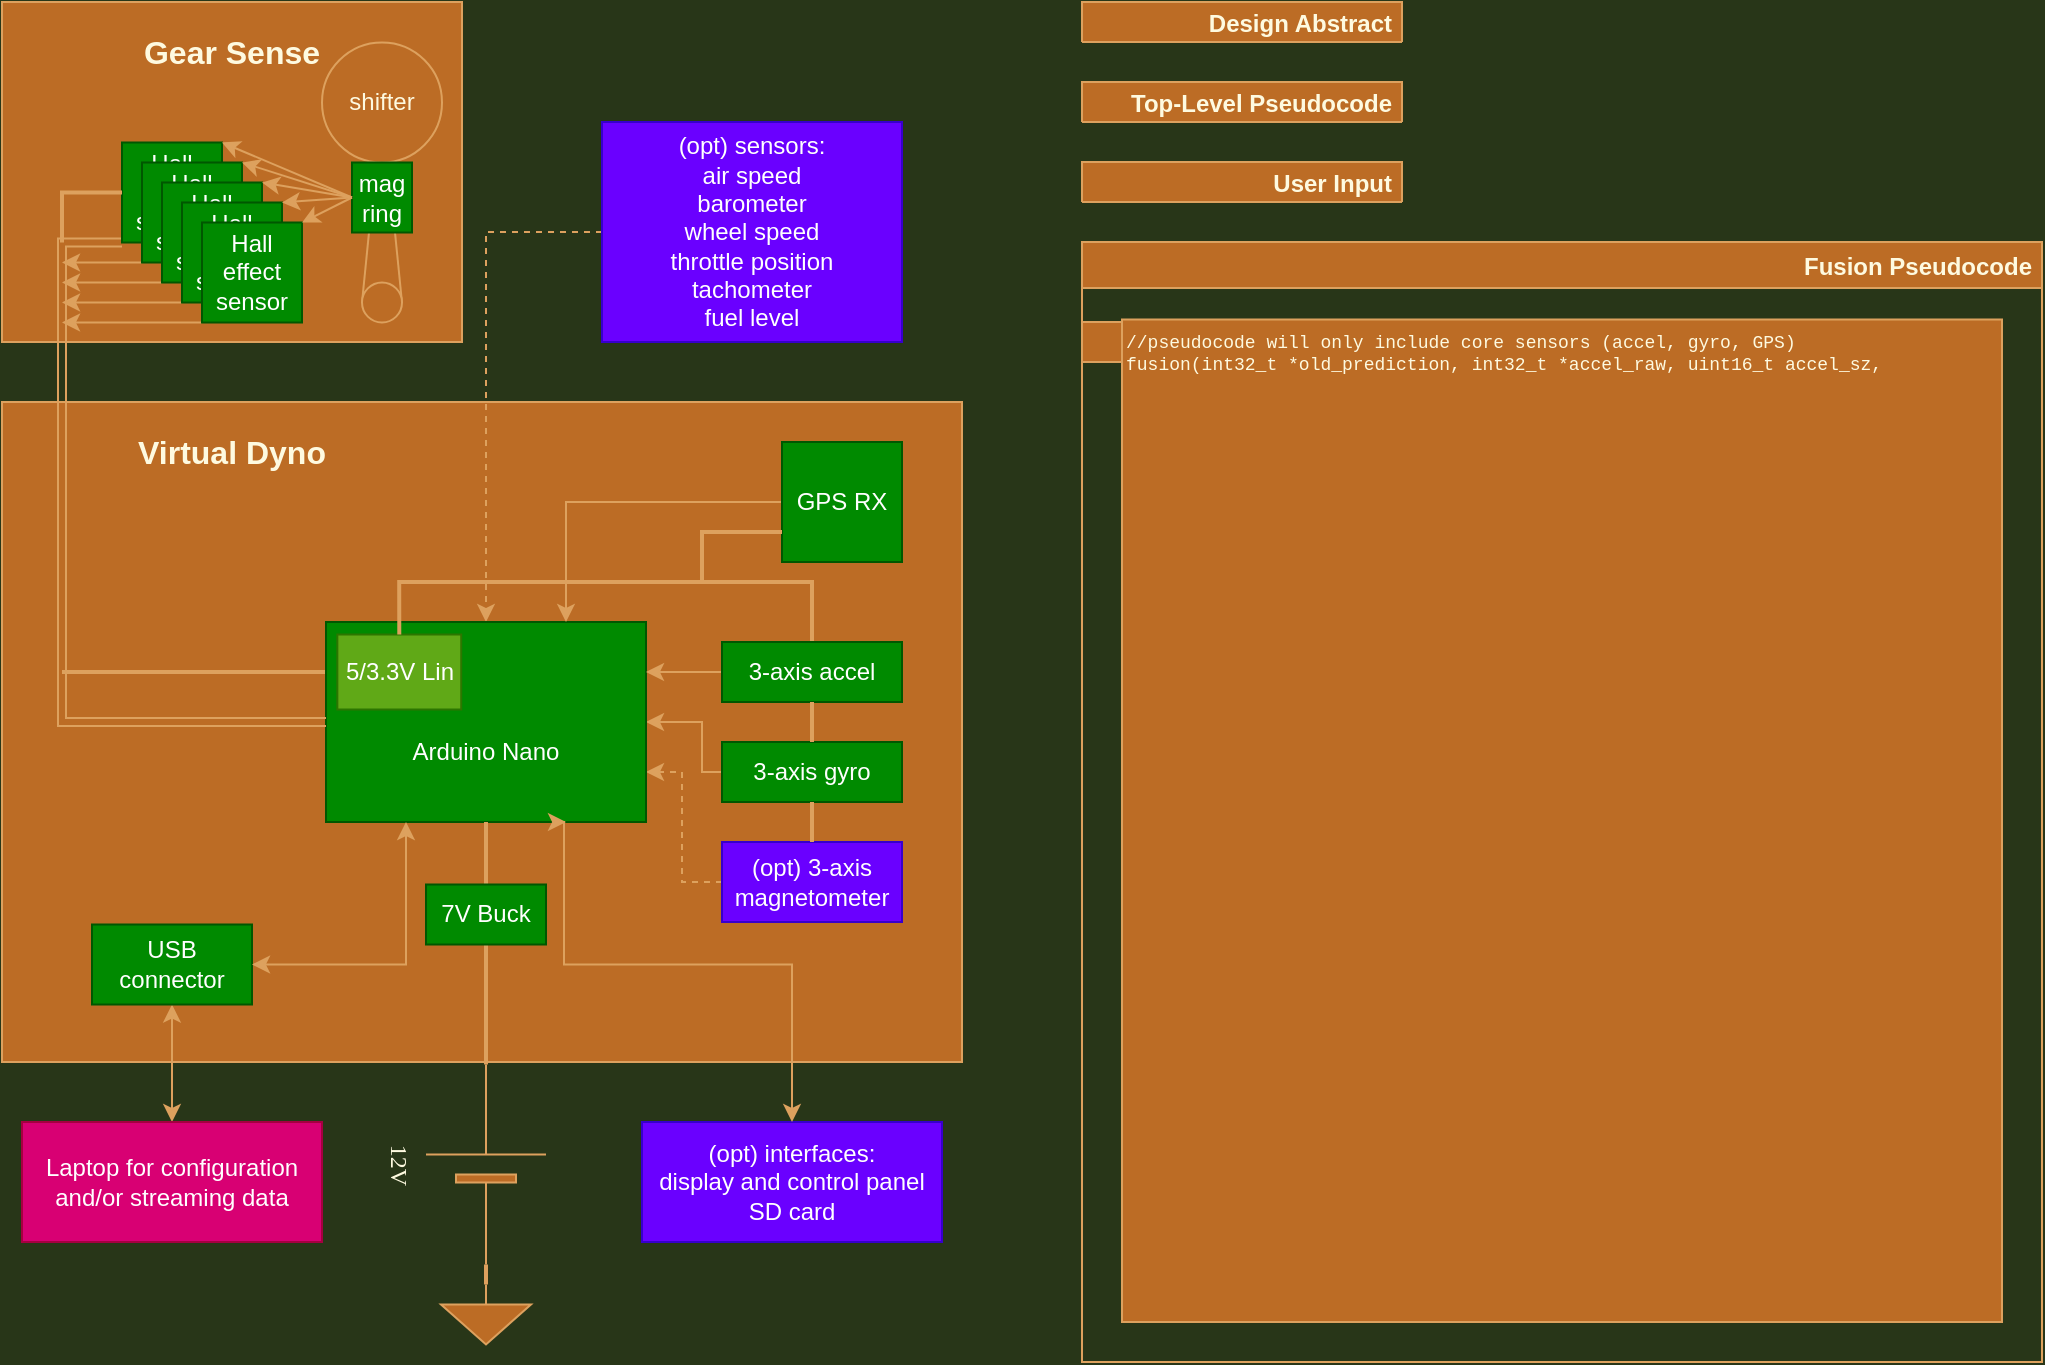 <mxfile version="17.4.2" type="device"><diagram name="Page-1" id="7e0a89b8-554c-2b80-1dc8-d5c74ca68de4"><mxGraphModel dx="447" dy="700" grid="1" gridSize="10" guides="1" tooltips="1" connect="1" arrows="1" fold="1" page="1" pageScale="1" pageWidth="1100" pageHeight="850" background="#283618" math="0" shadow="0"><root><mxCell id="0"/><mxCell id="1" parent="0"/><mxCell id="UyWhIbzdApSV42i335Bn-77" value="Equations" style="swimlane;fontSize=12;align=right;spacing=5;fillColor=#BC6C25;strokeColor=#DDA15E;fontColor=#FEFAE0;" parent="1" vertex="1" collapsed="1"><mxGeometry x="580" y="200" width="160" height="20" as="geometry"><mxRectangle x="560" y="200" width="480" height="520" as="alternateBounds"/></mxGeometry></mxCell><mxCell id="UyWhIbzdApSV42i335Bn-79" value="&lt;ol&gt;&lt;li&gt;P = int(F*dl)&lt;/li&gt;&lt;li&gt;T = F * r = P / w&lt;/li&gt;&lt;/ol&gt;&lt;div&gt;&lt;b&gt;Symbols&lt;/b&gt;:&lt;/div&gt;&lt;div&gt;&lt;ul&gt;&lt;li&gt;P = power [kW]&lt;/li&gt;&lt;li&gt;F = force [N]&lt;/li&gt;&lt;li&gt;dl = partial length [m], distance travelled in direction of F&lt;/li&gt;&lt;li&gt;T = torque [N*m]&lt;/li&gt;&lt;li&gt;r = radial distance [m]&lt;/li&gt;&lt;li&gt;w = angular velocity [rad/sec]&lt;/li&gt;&lt;/ul&gt;&lt;/div&gt;" style="rounded=0;whiteSpace=wrap;html=1;fontSize=12;verticalAlign=top;align=left;fillColor=#BC6C25;strokeColor=#DDA15E;fontColor=#FEFAE0;" parent="UyWhIbzdApSV42i335Bn-77" vertex="1"><mxGeometry x="20" y="38.75" width="440" height="461.25" as="geometry"/></mxCell><mxCell id="UyWhIbzdApSV42i335Bn-102" value="Fusion Pseudocode" style="swimlane;fontSize=12;align=right;spacing=5;fillColor=#BC6C25;strokeColor=#DDA15E;fontColor=#FEFAE0;" parent="1" vertex="1"><mxGeometry x="580" y="160" width="480" height="560" as="geometry"><mxRectangle x="580" y="160" width="160" height="20" as="alternateBounds"/></mxGeometry></mxCell><mxCell id="UyWhIbzdApSV42i335Bn-103" value="&lt;span style=&quot;font-size: 9px&quot;&gt;//pseudocode will only include core sensors (accel, gyro, GPS)&lt;br&gt;fusion(int32_t *old_prediction, int32_t *accel_raw, uint16_t accel_sz,&lt;br&gt;&lt;/span&gt;" style="rounded=0;whiteSpace=wrap;html=1;fontSize=9;verticalAlign=top;align=left;fontFamily=Courier New;fillColor=#BC6C25;strokeColor=#DDA15E;fontColor=#FEFAE0;" parent="UyWhIbzdApSV42i335Bn-102" vertex="1"><mxGeometry x="20" y="38.75" width="440" height="501.25" as="geometry"/></mxCell><mxCell id="UyWhIbzdApSV42i335Bn-92" value="User Input" style="swimlane;fontSize=12;align=right;spacing=5;fillColor=#BC6C25;strokeColor=#DDA15E;fontColor=#FEFAE0;" parent="1" vertex="1" collapsed="1"><mxGeometry x="580" y="120" width="160" height="20" as="geometry"><mxRectangle x="560" y="120" width="480" height="600" as="alternateBounds"/></mxGeometry></mxCell><mxCell id="UyWhIbzdApSV42i335Bn-93" value="&lt;div&gt;Constants:&lt;/div&gt;&lt;ol&gt;&lt;li&gt;Drive tire OD&lt;/li&gt;&lt;li&gt;Transmission gear ratios&lt;/li&gt;&lt;li&gt;Final drive ratio&lt;/li&gt;&lt;li&gt;Vehicle dry or curb weight&lt;/li&gt;&lt;li&gt;&lt;span&gt;Fuel tank size&lt;/span&gt;&lt;br&gt;&lt;/li&gt;&lt;li&gt;Drag coefficient&lt;/li&gt;&lt;li&gt;Shift point RPM (opt input)&lt;/li&gt;&lt;/ol&gt;&lt;div&gt;&lt;div&gt;Psuedo-constants (commonly updated):&lt;/div&gt;&lt;div&gt;&lt;ol&gt;&lt;li&gt;Driver weight&lt;/li&gt;&lt;li&gt;Passenger weight&lt;/li&gt;&lt;li&gt;Cargo weight&lt;/li&gt;&lt;/ol&gt;&lt;/div&gt;&lt;/div&gt;&lt;div&gt;Opt-constants (not used when optional sensors are installed):&lt;/div&gt;&lt;div&gt;&lt;ol&gt;&lt;li&gt;Air speed/heading&lt;/li&gt;&lt;li&gt;Air pressure&lt;/li&gt;&lt;li&gt;Expected gas mileage&lt;/li&gt;&lt;/ol&gt;&lt;/div&gt;&lt;div&gt;&lt;br&gt;&lt;/div&gt;" style="rounded=0;whiteSpace=wrap;html=1;fontSize=12;verticalAlign=top;align=left;fillColor=#BC6C25;strokeColor=#DDA15E;fontColor=#FEFAE0;" parent="UyWhIbzdApSV42i335Bn-92" vertex="1"><mxGeometry x="20" y="38.75" width="440" height="541.25" as="geometry"/></mxCell><mxCell id="UyWhIbzdApSV42i335Bn-82" value="Top-Level Pseudocode" style="swimlane;fontSize=12;align=right;spacing=5;fillColor=#BC6C25;strokeColor=#DDA15E;fontColor=#FEFAE0;" parent="1" vertex="1" collapsed="1"><mxGeometry x="580" y="80" width="160" height="20" as="geometry"><mxRectangle x="580" y="80" width="480" height="640" as="alternateBounds"/></mxGeometry></mxCell><mxCell id="UyWhIbzdApSV42i335Bn-83" value="&lt;font style=&quot;font-size: 9px; line-height: 1;&quot;&gt;#define user-input constants&lt;br style=&quot;font-size: 9px;&quot;&gt;#define constants&lt;br style=&quot;font-size: 9px;&quot;&gt;#define equation functions&lt;br style=&quot;font-size: 9px;&quot;&gt;//Create sensor objects&lt;br style=&quot;font-size: 9px;&quot;&gt;//Initialize variables&lt;br style=&quot;font-size: 9px;&quot;&gt;//Create timers, attach interrupts&lt;br style=&quot;font-size: 9px;&quot;&gt;//Prototype functions + ISRs&lt;br style=&quot;font-size: 9px;&quot;&gt;//Check for presence of core sensors&lt;br style=&quot;font-size: 9px;&quot;&gt;//Check for presence of optional features&lt;br style=&quot;font-size: 9px;&quot;&gt;&lt;br style=&quot;font-size: 9px;&quot;&gt;cli();&lt;br style=&quot;font-size: 9px;&quot;&gt;while(!gps_fix) wait;&lt;br style=&quot;font-size: 9px;&quot;&gt;sei();&lt;br style=&quot;font-size: 9px;&quot;&gt;calibrateSensors();&lt;br style=&quot;font-size: 9px;&quot;&gt;&lt;br style=&quot;font-size: 9px;&quot;&gt;while(1) {&lt;br style=&quot;font-size: 9px;&quot;&gt;&amp;nbsp; &amp;nbsp;if(control_panel_connected) {&lt;br style=&quot;font-size: 9px;&quot;&gt;&amp;nbsp; &amp;nbsp; &amp;nbsp; updateInputs(); //update variables from control panel inputs&lt;br style=&quot;font-size: 9px;&quot;&gt;&amp;nbsp; &amp;nbsp; &amp;nbsp; if(new_params) updateVehicleParams();&lt;br style=&quot;font-size: 9px;&quot;&gt;&amp;nbsp; &amp;nbsp; &amp;nbsp; if(new_mode) updateDisplay(mode);&lt;br style=&quot;font-size: 9px;&quot;&gt;&amp;nbsp; &amp;nbsp;}&lt;br style=&quot;font-size: 9px;&quot;&gt;&amp;nbsp; &amp;nbsp;if(usb_connected &amp;amp;&amp;amp; new_data) Serial.write(new_data);&lt;br style=&quot;font-size: 9px;&quot;&gt;&lt;span style=&quot;font-size: 9px;&quot;&gt;&lt;/span&gt;&amp;nbsp; &amp;nbsp;if(display_connected &amp;amp;&amp;amp; new_data &amp;amp;&amp;amp; mode=='displayStream') {&lt;br style=&quot;font-size: 9px;&quot;&gt;&amp;nbsp; &amp;nbsp; &amp;nbsp; updateDisplay(mode); }&lt;br style=&quot;font-size: 9px;&quot;&gt;}&lt;br style=&quot;font-size: 9px;&quot;&gt;&lt;br style=&quot;font-size: 9px;&quot;&gt;void slow_ISR() {&lt;br style=&quot;font-size: 9px;&quot;&gt;&amp;nbsp; &amp;nbsp;gps_new = pollGPS();&lt;br style=&quot;font-size: 9px;&quot;&gt;&amp;nbsp; &amp;nbsp;if(*****_present) poll*****(); //poll optional slow sensors&lt;br style=&quot;font-size: 9px;&quot;&gt;&amp;nbsp; &amp;nbsp;runFusion(); //run sensor fusion and update position_array&lt;br style=&quot;font-size: 9px;&quot;&gt;&amp;nbsp; &amp;nbsp;calcHP(position_array);&lt;br style=&quot;font-size: 9px;&quot;&gt;&amp;nbsp; &amp;nbsp;calcTQ(current_hp);&lt;br style=&quot;font-size: 9px;&quot;&gt;&lt;span style=&quot;font-size: 9px;&quot;&gt;&lt;/span&gt;&amp;nbsp; &amp;nbsp;if(!usb_connected &amp;amp;&amp;amp; Serial) {&lt;br style=&quot;font-size: 9px;&quot;&gt;&amp;nbsp; &amp;nbsp; &amp;nbsp; Serial.open(115200);&amp;nbsp;//retry serial&lt;br style=&quot;font-size: 9px;&quot;&gt;&amp;nbsp; &amp;nbsp; &amp;nbsp; if&lt;br style=&quot;font-size: 9px;&quot;&gt;&amp;nbsp; &amp;nbsp;if(usb_connected &amp;amp;&amp;amp; Serial.available()) cmd = Serial.read();&lt;br style=&quot;font-size: 9px;&quot;&gt;&amp;nbsp; &amp;nbsp;switch(cmd) {&lt;br style=&quot;font-size: 9px;&quot;&gt;&amp;nbsp; &amp;nbsp; &amp;nbsp; case...&amp;nbsp;&lt;br style=&quot;font-size: 9px;&quot;&gt;&amp;nbsp; &amp;nbsp;}&amp;nbsp;&lt;br style=&quot;font-size: 9px;&quot;&gt;&amp;nbsp; &amp;nbsp;if(SD_card_present) {&lt;br style=&quot;font-size: 9px;&quot;&gt;&amp;nbsp; &amp;nbsp; &amp;nbsp; saveData(); //save raw and filtered datasets&lt;br style=&quot;font-size: 9px;&quot;&gt;&amp;nbsp; &amp;nbsp;}&lt;br style=&quot;font-size: 9px;&quot;&gt;}&lt;br style=&quot;font-size: 9px;&quot;&gt;&lt;br style=&quot;font-size: 9px;&quot;&gt;void fast_ISR() {&lt;br style=&quot;font-size: 9px;&quot;&gt;&amp;nbsp; &amp;nbsp;pollAccel();&lt;br style=&quot;font-size: 9px;&quot;&gt;&amp;nbsp; &amp;nbsp;pollGyro();&lt;br style=&quot;font-size: 9px;&quot;&gt;&amp;nbsp; &amp;nbsp;if(*****_present) poll*****(); //poll optional fast sensors&lt;br style=&quot;font-size: 9px;&quot;&gt;&amp;nbsp; &amp;nbsp;&lt;br style=&quot;font-size: 9px;&quot;&gt;}&lt;/font&gt;" style="rounded=0;whiteSpace=wrap;html=1;fontSize=9;verticalAlign=top;align=left;fontFamily=Courier New;fillColor=#BC6C25;strokeColor=#DDA15E;fontColor=#FEFAE0;" parent="UyWhIbzdApSV42i335Bn-82" vertex="1"><mxGeometry x="20" y="38.75" width="440" height="581.25" as="geometry"/></mxCell><mxCell id="UyWhIbzdApSV42i335Bn-94" value="" style="rounded=0;whiteSpace=wrap;html=1;align=center;verticalAlign=top;spacing=10;fontSize=16;fontStyle=1;fillColor=#BC6C25;strokeColor=#DDA15E;fontColor=#FEFAE0;" parent="1" vertex="1"><mxGeometry x="40" y="40" width="230" height="170" as="geometry"/></mxCell><mxCell id="UyWhIbzdApSV42i335Bn-2" value="" style="rounded=0;whiteSpace=wrap;html=1;align=left;verticalAlign=top;spacing=10;fontSize=16;fontStyle=1;movable=1;resizable=1;rotatable=1;deletable=1;editable=1;connectable=1;fillColor=#BC6C25;strokeColor=#DDA15E;fontColor=#FEFAE0;" parent="1" vertex="1"><mxGeometry x="40" y="240" width="480" height="330" as="geometry"/></mxCell><mxCell id="1cb643a89b7d889d-8" style="edgeStyle=orthogonalEdgeStyle;rounded=0;html=1;exitX=1;exitY=0.5;exitPerimeter=0;entryX=0.5;entryY=1;labelBackgroundColor=none;startArrow=none;startFill=0;startSize=5;endArrow=none;endFill=0;endSize=5;jettySize=auto;orthogonalLoop=1;strokeWidth=2;fontFamily=Verdana;fontSize=12;entryDx=0;entryDy=0;fillColor=#BC6C25;strokeColor=#DDA15E;fontColor=#FEFAE0;" parent="1" source="1cb643a89b7d889d-7" target="UyWhIbzdApSV42i335Bn-55" edge="1"><mxGeometry relative="1" as="geometry"><mxPoint x="232" y="631.25" as="targetPoint"/></mxGeometry></mxCell><mxCell id="1cb643a89b7d889d-7" value="12V&lt;br&gt;" style="verticalLabelPosition=bottom;shadow=0;dashed=0;align=center;fillColor=#BC6C25;html=1;verticalAlign=top;strokeWidth=1;shape=mxgraph.electrical.miscellaneous.monocell_battery;rounded=1;comic=0;labelBackgroundColor=none;fontFamily=Verdana;fontSize=12;flipH=1;rotation=90;strokeColor=#DDA15E;fontColor=#FEFAE0;" parent="1" vertex="1"><mxGeometry x="232" y="591.25" width="100" height="60" as="geometry"/></mxCell><mxCell id="UyWhIbzdApSV42i335Bn-52" style="edgeStyle=orthogonalEdgeStyle;rounded=0;orthogonalLoop=1;jettySize=auto;html=1;exitX=0;exitY=0.5;exitDx=0;exitDy=0;entryX=0.5;entryY=0;entryDx=0;entryDy=0;startArrow=none;startFill=0;endArrow=classic;endFill=1;dashed=1;labelBackgroundColor=#283618;strokeColor=#DDA15E;fontColor=#FEFAE0;" parent="1" source="UyWhIbzdApSV42i335Bn-7" target="UyWhIbzdApSV42i335Bn-3" edge="1"><mxGeometry relative="1" as="geometry"/></mxCell><mxCell id="UyWhIbzdApSV42i335Bn-57" style="edgeStyle=orthogonalEdgeStyle;rounded=0;orthogonalLoop=1;jettySize=auto;html=1;exitX=0;exitY=0.5;exitDx=0;exitDy=0;startArrow=none;startFill=0;endArrow=none;endFill=0;strokeWidth=2;fillColor=#BC6C25;strokeColor=#DDA15E;labelBackgroundColor=#283618;fontColor=#FEFAE0;" parent="1" source="UyWhIbzdApSV42i335Bn-58" edge="1"><mxGeometry relative="1" as="geometry"><mxPoint x="70" y="375" as="targetPoint"/><Array as="points"><mxPoint x="70" y="375"/></Array></mxGeometry></mxCell><mxCell id="UyWhIbzdApSV42i335Bn-7" value="(opt) sensors:&lt;br&gt;air speed&lt;br&gt;barometer&lt;br&gt;wheel speed&lt;br&gt;throttle position&lt;br&gt;tachometer&lt;br&gt;fuel level" style="rounded=0;whiteSpace=wrap;html=1;fillColor=#6a00ff;strokeColor=#3700CC;fontColor=#ffffff;" parent="1" vertex="1"><mxGeometry x="340" y="100" width="150" height="110" as="geometry"/></mxCell><mxCell id="UyWhIbzdApSV42i335Bn-48" style="edgeStyle=orthogonalEdgeStyle;rounded=0;orthogonalLoop=1;jettySize=auto;html=1;exitX=0;exitY=0.5;exitDx=0;exitDy=0;entryX=1;entryY=0.5;entryDx=0;entryDy=0;startArrow=none;startFill=0;endArrow=classic;endFill=1;labelBackgroundColor=#283618;strokeColor=#DDA15E;fontColor=#FEFAE0;" parent="1" source="UyWhIbzdApSV42i335Bn-5" target="UyWhIbzdApSV42i335Bn-3" edge="1"><mxGeometry relative="1" as="geometry"><Array as="points"><mxPoint x="390" y="425"/><mxPoint x="390" y="400"/></Array></mxGeometry></mxCell><mxCell id="UyWhIbzdApSV42i335Bn-49" style="edgeStyle=orthogonalEdgeStyle;rounded=0;orthogonalLoop=1;jettySize=auto;html=1;exitX=0;exitY=0.5;exitDx=0;exitDy=0;entryX=1;entryY=0.75;entryDx=0;entryDy=0;startArrow=none;startFill=0;endArrow=classic;endFill=1;dashed=1;labelBackgroundColor=#283618;strokeColor=#DDA15E;fontColor=#FEFAE0;" parent="1" source="UyWhIbzdApSV42i335Bn-6" target="UyWhIbzdApSV42i335Bn-3" edge="1"><mxGeometry relative="1" as="geometry"><Array as="points"><mxPoint x="380" y="480"/><mxPoint x="380" y="425"/></Array></mxGeometry></mxCell><mxCell id="UyWhIbzdApSV42i335Bn-76" style="edgeStyle=orthogonalEdgeStyle;rounded=0;orthogonalLoop=1;jettySize=auto;html=1;exitX=0.5;exitY=0;exitDx=0;exitDy=0;exitPerimeter=0;entryX=0;entryY=0.5;entryDx=0;entryDy=0;entryPerimeter=0;fontSize=12;startArrow=none;startFill=0;endArrow=none;endFill=0;strokeWidth=2;fillColor=#BC6C25;strokeColor=#DDA15E;labelBackgroundColor=#283618;fontColor=#FEFAE0;" parent="1" source="UyWhIbzdApSV42i335Bn-50" target="1cb643a89b7d889d-7" edge="1"><mxGeometry relative="1" as="geometry"/></mxCell><mxCell id="UyWhIbzdApSV42i335Bn-50" value="" style="pointerEvents=1;verticalLabelPosition=bottom;shadow=0;dashed=0;align=center;html=1;verticalAlign=top;shape=mxgraph.electrical.signal_sources.signal_ground;fillColor=#BC6C25;strokeColor=#DDA15E;fontColor=#FEFAE0;" parent="1" vertex="1"><mxGeometry x="259.5" y="681.25" width="45" height="30" as="geometry"/></mxCell><mxCell id="UyWhIbzdApSV42i335Bn-59" value="" style="group;fontColor=#ffffff;fillColor=#008a00;strokeColor=#005700;" parent="1" vertex="1" connectable="0"><mxGeometry x="202" y="350" width="160" height="100" as="geometry"/></mxCell><mxCell id="UyWhIbzdApSV42i335Bn-3" value="&lt;br&gt;&lt;br&gt;Arduino Nano" style="rounded=0;whiteSpace=wrap;html=1;fillColor=#008a00;strokeColor=#005700;fontColor=#ffffff;" parent="UyWhIbzdApSV42i335Bn-59" vertex="1"><mxGeometry width="160" height="100.0" as="geometry"/></mxCell><mxCell id="UyWhIbzdApSV42i335Bn-58" value="5/3.3V Lin" style="rounded=0;whiteSpace=wrap;html=1;fillColor=#60a917;strokeColor=#2D7600;fontColor=#ffffff;" parent="UyWhIbzdApSV42i335Bn-59" vertex="1"><mxGeometry x="5.677" y="6.25" width="61.935" height="37.5" as="geometry"/></mxCell><mxCell id="UyWhIbzdApSV42i335Bn-54" style="edgeStyle=orthogonalEdgeStyle;rounded=0;orthogonalLoop=1;jettySize=auto;html=1;exitX=0;exitY=0.5;exitDx=0;exitDy=0;entryX=0.75;entryY=0;entryDx=0;entryDy=0;startArrow=none;startFill=0;endArrow=classic;endFill=1;labelBackgroundColor=#283618;strokeColor=#DDA15E;fontColor=#FEFAE0;" parent="1" source="UyWhIbzdApSV42i335Bn-53" target="UyWhIbzdApSV42i335Bn-3" edge="1"><mxGeometry relative="1" as="geometry"/></mxCell><mxCell id="UyWhIbzdApSV42i335Bn-53" value="GPS RX" style="rounded=0;whiteSpace=wrap;html=1;fillColor=#008a00;strokeColor=#005700;fontColor=#ffffff;" parent="1" vertex="1"><mxGeometry x="430" y="260" width="60" height="60" as="geometry"/></mxCell><mxCell id="UyWhIbzdApSV42i335Bn-56" style="edgeStyle=orthogonalEdgeStyle;rounded=0;orthogonalLoop=1;jettySize=auto;html=1;exitX=0.5;exitY=0;exitDx=0;exitDy=0;entryX=0.5;entryY=1;entryDx=0;entryDy=0;startArrow=none;startFill=0;endArrow=none;endFill=0;strokeWidth=2;fillColor=#BC6C25;strokeColor=#DDA15E;labelBackgroundColor=#283618;fontColor=#FEFAE0;" parent="1" source="UyWhIbzdApSV42i335Bn-55" target="UyWhIbzdApSV42i335Bn-3" edge="1"><mxGeometry relative="1" as="geometry"/></mxCell><mxCell id="UyWhIbzdApSV42i335Bn-55" value="7V Buck" style="rounded=0;whiteSpace=wrap;html=1;fillColor=#008a00;strokeColor=#005700;fontColor=#ffffff;" parent="1" vertex="1"><mxGeometry x="252" y="481.25" width="60" height="30" as="geometry"/></mxCell><mxCell id="UyWhIbzdApSV42i335Bn-61" value="" style="shape=link;endArrow=classic;startArrow=classic;html=1;rounded=0;edgeStyle=orthogonalEdgeStyle;exitX=0;exitY=0.5;exitDx=0;exitDy=0;entryX=0;entryY=1;entryDx=0;entryDy=0;labelBackgroundColor=#283618;strokeColor=#DDA15E;fontColor=#FEFAE0;" parent="1" source="UyWhIbzdApSV42i335Bn-3" target="UyWhIbzdApSV42i335Bn-8" edge="1"><mxGeometry width="100" height="100" relative="1" as="geometry"><mxPoint x="204.5" y="406.25" as="sourcePoint"/><mxPoint x="80" y="161.25" as="targetPoint"/><Array as="points"><mxPoint x="70" y="400"/><mxPoint x="70" y="160"/></Array></mxGeometry></mxCell><mxCell id="UyWhIbzdApSV42i335Bn-62" style="edgeStyle=orthogonalEdgeStyle;rounded=0;orthogonalLoop=1;jettySize=auto;html=1;exitX=0.5;exitY=0;exitDx=0;exitDy=0;entryX=0.5;entryY=0;entryDx=0;entryDy=0;startArrow=none;startFill=0;endArrow=none;endFill=0;strokeWidth=2;fillColor=#BC6C25;strokeColor=#DDA15E;labelBackgroundColor=#283618;fontColor=#FEFAE0;" parent="1" source="UyWhIbzdApSV42i335Bn-58" target="UyWhIbzdApSV42i335Bn-4" edge="1"><mxGeometry relative="1" as="geometry"><Array as="points"><mxPoint x="239" y="330"/><mxPoint x="445" y="330"/></Array></mxGeometry></mxCell><mxCell id="UyWhIbzdApSV42i335Bn-65" value="(opt) interfaces:&lt;br&gt;display and control panel&lt;br&gt;SD card" style="rounded=0;whiteSpace=wrap;html=1;fillColor=#6a00ff;strokeColor=#3700CC;fontColor=#ffffff;" parent="1" vertex="1"><mxGeometry x="360" y="600" width="150" height="60" as="geometry"/></mxCell><mxCell id="UyWhIbzdApSV42i335Bn-71" style="edgeStyle=orthogonalEdgeStyle;rounded=0;orthogonalLoop=1;jettySize=auto;html=1;exitX=0.5;exitY=1;exitDx=0;exitDy=0;entryX=0.5;entryY=0;entryDx=0;entryDy=0;startArrow=classic;startFill=1;endArrow=classic;endFill=1;strokeWidth=1;labelBackgroundColor=#283618;strokeColor=#DDA15E;fontColor=#FEFAE0;" parent="1" source="UyWhIbzdApSV42i335Bn-68" target="UyWhIbzdApSV42i335Bn-70" edge="1"><mxGeometry relative="1" as="geometry"/></mxCell><mxCell id="UyWhIbzdApSV42i335Bn-68" value="USB connector" style="rounded=0;whiteSpace=wrap;html=1;fillColor=#008a00;strokeColor=#005700;fontColor=#ffffff;" parent="1" vertex="1"><mxGeometry x="85" y="501.25" width="80" height="40" as="geometry"/></mxCell><mxCell id="UyWhIbzdApSV42i335Bn-69" style="edgeStyle=orthogonalEdgeStyle;rounded=0;orthogonalLoop=1;jettySize=auto;html=1;exitX=0.25;exitY=1;exitDx=0;exitDy=0;entryX=1;entryY=0.5;entryDx=0;entryDy=0;startArrow=classic;startFill=1;endArrow=classic;endFill=1;strokeWidth=1;labelBackgroundColor=#283618;strokeColor=#DDA15E;fontColor=#FEFAE0;" parent="1" source="UyWhIbzdApSV42i335Bn-3" target="UyWhIbzdApSV42i335Bn-68" edge="1"><mxGeometry relative="1" as="geometry"/></mxCell><mxCell id="UyWhIbzdApSV42i335Bn-70" value="Laptop for configuration and/or streaming data" style="rounded=0;whiteSpace=wrap;html=1;fillColor=#d80073;strokeColor=#A50040;fontColor=#ffffff;" parent="1" vertex="1"><mxGeometry x="50" y="600" width="150" height="60" as="geometry"/></mxCell><mxCell id="UyWhIbzdApSV42i335Bn-72" value="" style="group;fontColor=#FEFAE0;" parent="1" vertex="1" connectable="0"><mxGeometry x="120" y="200" width="320" height="140" as="geometry"/></mxCell><mxCell id="UyWhIbzdApSV42i335Bn-8" value="Hall effect sensor" style="rounded=0;whiteSpace=wrap;html=1;fillColor=#008a00;strokeColor=#005700;fontColor=#ffffff;" parent="UyWhIbzdApSV42i335Bn-72" vertex="1"><mxGeometry x="-20" y="-89.75" width="50" height="50" as="geometry"/></mxCell><mxCell id="UyWhIbzdApSV42i335Bn-44" style="edgeStyle=orthogonalEdgeStyle;rounded=0;orthogonalLoop=1;jettySize=auto;html=1;exitX=0;exitY=1;exitDx=0;exitDy=0;startArrow=none;startFill=0;endArrow=classic;endFill=1;labelBackgroundColor=#283618;strokeColor=#DDA15E;fontColor=#FEFAE0;" parent="UyWhIbzdApSV42i335Bn-72" source="UyWhIbzdApSV42i335Bn-9" edge="1"><mxGeometry relative="1" as="geometry"><mxPoint x="-50" y="-29.75" as="targetPoint"/><Array as="points"><mxPoint x="-20" y="-29.75"/><mxPoint x="-20" y="-29.75"/></Array></mxGeometry></mxCell><mxCell id="UyWhIbzdApSV42i335Bn-9" value="Hall effect sensor" style="rounded=0;whiteSpace=wrap;html=1;fillColor=#008a00;strokeColor=#005700;fontColor=#ffffff;" parent="UyWhIbzdApSV42i335Bn-72" vertex="1"><mxGeometry x="-10" y="-79.75" width="50" height="50" as="geometry"/></mxCell><mxCell id="UyWhIbzdApSV42i335Bn-43" style="edgeStyle=orthogonalEdgeStyle;rounded=0;orthogonalLoop=1;jettySize=auto;html=1;exitX=0;exitY=1;exitDx=0;exitDy=0;startArrow=none;startFill=0;endArrow=classic;endFill=1;labelBackgroundColor=#283618;strokeColor=#DDA15E;fontColor=#FEFAE0;" parent="UyWhIbzdApSV42i335Bn-72" source="UyWhIbzdApSV42i335Bn-10" edge="1"><mxGeometry relative="1" as="geometry"><mxPoint x="-50" y="-19.75" as="targetPoint"/><Array as="points"><mxPoint x="-10" y="-19.75"/><mxPoint x="-10" y="-19.75"/></Array></mxGeometry></mxCell><mxCell id="UyWhIbzdApSV42i335Bn-10" value="Hall effect sensor" style="rounded=0;whiteSpace=wrap;html=1;fillColor=#008a00;strokeColor=#005700;fontColor=#ffffff;" parent="UyWhIbzdApSV42i335Bn-72" vertex="1"><mxGeometry y="-69.75" width="50" height="50" as="geometry"/></mxCell><mxCell id="UyWhIbzdApSV42i335Bn-42" style="edgeStyle=orthogonalEdgeStyle;rounded=0;orthogonalLoop=1;jettySize=auto;html=1;exitX=0;exitY=1;exitDx=0;exitDy=0;startArrow=none;startFill=0;endArrow=classic;endFill=1;labelBackgroundColor=#283618;strokeColor=#DDA15E;fontColor=#FEFAE0;" parent="UyWhIbzdApSV42i335Bn-72" source="UyWhIbzdApSV42i335Bn-11" edge="1"><mxGeometry relative="1" as="geometry"><mxPoint x="-50" y="-9.75" as="targetPoint"/><Array as="points"><mxPoint y="-9.75"/><mxPoint y="-9.75"/></Array></mxGeometry></mxCell><mxCell id="UyWhIbzdApSV42i335Bn-11" value="Hall effect sensor" style="rounded=0;whiteSpace=wrap;html=1;fillColor=#008a00;strokeColor=#005700;fontColor=#ffffff;" parent="UyWhIbzdApSV42i335Bn-72" vertex="1"><mxGeometry x="10" y="-59.75" width="50" height="50" as="geometry"/></mxCell><mxCell id="UyWhIbzdApSV42i335Bn-41" style="edgeStyle=orthogonalEdgeStyle;rounded=0;orthogonalLoop=1;jettySize=auto;html=1;exitX=0;exitY=1;exitDx=0;exitDy=0;startArrow=none;startFill=0;labelBackgroundColor=#283618;strokeColor=#DDA15E;fontColor=#FEFAE0;" parent="UyWhIbzdApSV42i335Bn-72" source="UyWhIbzdApSV42i335Bn-12" edge="1"><mxGeometry relative="1" as="geometry"><mxPoint x="-50" y="0.25" as="targetPoint"/><Array as="points"><mxPoint y="0.25"/><mxPoint y="0.25"/></Array></mxGeometry></mxCell><mxCell id="UyWhIbzdApSV42i335Bn-12" value="Hall effect sensor" style="rounded=0;whiteSpace=wrap;html=1;fillColor=#008a00;strokeColor=#005700;fontColor=#ffffff;" parent="UyWhIbzdApSV42i335Bn-72" vertex="1"><mxGeometry x="20" y="-49.75" width="50" height="50" as="geometry"/></mxCell><mxCell id="UyWhIbzdApSV42i335Bn-18" value="" style="group;fontColor=#FEFAE0;" parent="UyWhIbzdApSV42i335Bn-72" vertex="1" connectable="0"><mxGeometry x="80" y="-139.75" width="60" height="140" as="geometry"/></mxCell><mxCell id="UyWhIbzdApSV42i335Bn-14" value="shifter" style="ellipse;whiteSpace=wrap;html=1;fillColor=#BC6C25;strokeColor=#DDA15E;fontColor=#FEFAE0;" parent="UyWhIbzdApSV42i335Bn-18" vertex="1"><mxGeometry width="60" height="60" as="geometry"/></mxCell><mxCell id="UyWhIbzdApSV42i335Bn-15" value="" style="endArrow=none;html=1;rounded=0;exitX=0;exitY=0.5;exitDx=0;exitDy=0;labelBackgroundColor=#283618;strokeColor=#DDA15E;fontColor=#FEFAE0;" parent="UyWhIbzdApSV42i335Bn-18" source="UyWhIbzdApSV42i335Bn-17" target="UyWhIbzdApSV42i335Bn-14" edge="1"><mxGeometry width="50" height="50" relative="1" as="geometry"><mxPoint x="20.0" y="120" as="sourcePoint"/><mxPoint x="20.0" y="60" as="targetPoint"/></mxGeometry></mxCell><mxCell id="UyWhIbzdApSV42i335Bn-16" value="" style="endArrow=none;html=1;rounded=0;entryX=1;entryY=0.5;entryDx=0;entryDy=0;labelBackgroundColor=#283618;strokeColor=#DDA15E;fontColor=#FEFAE0;" parent="UyWhIbzdApSV42i335Bn-18" source="UyWhIbzdApSV42i335Bn-14" target="UyWhIbzdApSV42i335Bn-17" edge="1"><mxGeometry width="50" height="50" relative="1" as="geometry"><mxPoint y="220" as="sourcePoint"/><mxPoint x="40.0" y="120" as="targetPoint"/></mxGeometry></mxCell><mxCell id="UyWhIbzdApSV42i335Bn-17" value="" style="ellipse;whiteSpace=wrap;html=1;fillColor=#BC6C25;strokeColor=#DDA15E;fontColor=#FEFAE0;" parent="UyWhIbzdApSV42i335Bn-18" vertex="1"><mxGeometry x="20.0" y="120" width="20.0" height="20" as="geometry"/></mxCell><mxCell id="UyWhIbzdApSV42i335Bn-20" value="mag&lt;br&gt;ring" style="rounded=0;whiteSpace=wrap;html=1;fillColor=#008a00;strokeColor=#005700;fontColor=#ffffff;" parent="UyWhIbzdApSV42i335Bn-18" vertex="1"><mxGeometry x="15" y="60" width="30" height="35" as="geometry"/></mxCell><mxCell id="UyWhIbzdApSV42i335Bn-28" style="rounded=0;orthogonalLoop=1;jettySize=auto;html=1;exitX=0;exitY=0.5;exitDx=0;exitDy=0;entryX=1;entryY=0;entryDx=0;entryDy=0;labelBackgroundColor=#283618;strokeColor=#DDA15E;fontColor=#FEFAE0;" parent="UyWhIbzdApSV42i335Bn-72" source="UyWhIbzdApSV42i335Bn-20" target="UyWhIbzdApSV42i335Bn-12" edge="1"><mxGeometry relative="1" as="geometry"/></mxCell><mxCell id="UyWhIbzdApSV42i335Bn-29" style="edgeStyle=none;rounded=0;orthogonalLoop=1;jettySize=auto;html=1;exitX=0;exitY=0.5;exitDx=0;exitDy=0;entryX=1;entryY=0;entryDx=0;entryDy=0;labelBackgroundColor=#283618;strokeColor=#DDA15E;fontColor=#FEFAE0;" parent="UyWhIbzdApSV42i335Bn-72" source="UyWhIbzdApSV42i335Bn-20" target="UyWhIbzdApSV42i335Bn-11" edge="1"><mxGeometry relative="1" as="geometry"/></mxCell><mxCell id="UyWhIbzdApSV42i335Bn-30" style="edgeStyle=none;rounded=0;orthogonalLoop=1;jettySize=auto;html=1;exitX=0;exitY=0.5;exitDx=0;exitDy=0;entryX=1;entryY=0;entryDx=0;entryDy=0;labelBackgroundColor=#283618;strokeColor=#DDA15E;fontColor=#FEFAE0;" parent="UyWhIbzdApSV42i335Bn-72" source="UyWhIbzdApSV42i335Bn-20" target="UyWhIbzdApSV42i335Bn-10" edge="1"><mxGeometry relative="1" as="geometry"/></mxCell><mxCell id="UyWhIbzdApSV42i335Bn-32" style="edgeStyle=none;rounded=0;orthogonalLoop=1;jettySize=auto;html=1;exitX=0;exitY=0.5;exitDx=0;exitDy=0;entryX=1;entryY=0;entryDx=0;entryDy=0;labelBackgroundColor=#283618;strokeColor=#DDA15E;fontColor=#FEFAE0;" parent="UyWhIbzdApSV42i335Bn-72" source="UyWhIbzdApSV42i335Bn-20" target="UyWhIbzdApSV42i335Bn-9" edge="1"><mxGeometry relative="1" as="geometry"/></mxCell><mxCell id="UyWhIbzdApSV42i335Bn-33" style="edgeStyle=none;rounded=0;orthogonalLoop=1;jettySize=auto;html=1;exitX=0;exitY=0.5;exitDx=0;exitDy=0;entryX=1;entryY=0;entryDx=0;entryDy=0;labelBackgroundColor=#283618;strokeColor=#DDA15E;fontColor=#FEFAE0;" parent="UyWhIbzdApSV42i335Bn-72" source="UyWhIbzdApSV42i335Bn-20" target="UyWhIbzdApSV42i335Bn-8" edge="1"><mxGeometry relative="1" as="geometry"/></mxCell><mxCell id="UyWhIbzdApSV42i335Bn-60" value="" style="endArrow=none;html=1;rounded=0;strokeWidth=2;fillColor=#BC6C25;strokeColor=#DDA15E;entryX=0;entryY=0.5;entryDx=0;entryDy=0;labelBackgroundColor=#283618;fontColor=#FEFAE0;" parent="UyWhIbzdApSV42i335Bn-72" target="UyWhIbzdApSV42i335Bn-8" edge="1"><mxGeometry width="50" height="50" relative="1" as="geometry"><mxPoint x="-50" y="-39.75" as="sourcePoint"/><mxPoint x="80" y="0.25" as="targetPoint"/><Array as="points"><mxPoint x="-50" y="-64.75"/></Array></mxGeometry></mxCell><mxCell id="UyWhIbzdApSV42i335Bn-95" value="&lt;span style=&quot;font-size: 16px ; font-weight: 700&quot;&gt;Virtual Dyno&lt;/span&gt;" style="text;html=1;strokeColor=none;fillColor=none;align=center;verticalAlign=middle;whiteSpace=wrap;rounded=0;fontSize=12;fontColor=#FEFAE0;" parent="UyWhIbzdApSV42i335Bn-72" vertex="1"><mxGeometry x="-20" y="50" width="110" height="30" as="geometry"/></mxCell><mxCell id="UyWhIbzdApSV42i335Bn-74" style="edgeStyle=orthogonalEdgeStyle;rounded=0;orthogonalLoop=1;jettySize=auto;html=1;exitX=0.75;exitY=1;exitDx=0;exitDy=0;entryX=0.5;entryY=0;entryDx=0;entryDy=0;fontSize=12;startArrow=classic;startFill=1;endArrow=classic;endFill=1;strokeWidth=1;labelBackgroundColor=#283618;strokeColor=#DDA15E;fontColor=#FEFAE0;" parent="1" source="UyWhIbzdApSV42i335Bn-3" target="UyWhIbzdApSV42i335Bn-65" edge="1"><mxGeometry relative="1" as="geometry"><Array as="points"><mxPoint x="321" y="521.25"/><mxPoint x="435" y="521.25"/></Array></mxGeometry></mxCell><mxCell id="UyWhIbzdApSV42i335Bn-75" style="edgeStyle=orthogonalEdgeStyle;rounded=0;orthogonalLoop=1;jettySize=auto;html=1;exitX=0;exitY=0.5;exitDx=0;exitDy=0;entryX=1;entryY=0.25;entryDx=0;entryDy=0;fontSize=12;startArrow=none;startFill=0;endArrow=classic;endFill=1;strokeWidth=1;labelBackgroundColor=#283618;strokeColor=#DDA15E;fontColor=#FEFAE0;" parent="1" source="UyWhIbzdApSV42i335Bn-4" target="UyWhIbzdApSV42i335Bn-3" edge="1"><mxGeometry relative="1" as="geometry"/></mxCell><mxCell id="UyWhIbzdApSV42i335Bn-97" value="" style="group;fontColor=#FEFAE0;" parent="1" vertex="1" connectable="0"><mxGeometry x="400" y="359.06" width="90" height="152.19" as="geometry"/></mxCell><mxCell id="UyWhIbzdApSV42i335Bn-4" value="3-axis accel" style="rounded=0;whiteSpace=wrap;html=1;fillColor=#008a00;strokeColor=#005700;fontColor=#ffffff;" parent="UyWhIbzdApSV42i335Bn-97" vertex="1"><mxGeometry y="0.94" width="90" height="30" as="geometry"/></mxCell><mxCell id="UyWhIbzdApSV42i335Bn-5" value="3-axis gyro" style="rounded=0;whiteSpace=wrap;html=1;fillColor=#008a00;strokeColor=#005700;fontColor=#ffffff;" parent="UyWhIbzdApSV42i335Bn-97" vertex="1"><mxGeometry y="50.94" width="90" height="30" as="geometry"/></mxCell><mxCell id="UyWhIbzdApSV42i335Bn-63" style="edgeStyle=orthogonalEdgeStyle;rounded=0;orthogonalLoop=1;jettySize=auto;html=1;exitX=0.5;exitY=1;exitDx=0;exitDy=0;entryX=0.5;entryY=0;entryDx=0;entryDy=0;startArrow=none;startFill=0;endArrow=none;endFill=0;strokeWidth=2;fillColor=#BC6C25;strokeColor=#DDA15E;labelBackgroundColor=#283618;fontColor=#FEFAE0;" parent="UyWhIbzdApSV42i335Bn-97" source="UyWhIbzdApSV42i335Bn-4" target="UyWhIbzdApSV42i335Bn-5" edge="1"><mxGeometry relative="1" as="geometry"/></mxCell><mxCell id="UyWhIbzdApSV42i335Bn-6" value="(opt) 3-axis magnetometer" style="rounded=0;whiteSpace=wrap;html=1;fillColor=#6a00ff;strokeColor=#3700CC;fontColor=#ffffff;" parent="UyWhIbzdApSV42i335Bn-97" vertex="1"><mxGeometry y="100.94" width="90" height="40" as="geometry"/></mxCell><mxCell id="UyWhIbzdApSV42i335Bn-64" style="edgeStyle=orthogonalEdgeStyle;rounded=0;orthogonalLoop=1;jettySize=auto;html=1;exitX=0.5;exitY=1;exitDx=0;exitDy=0;entryX=0.5;entryY=0;entryDx=0;entryDy=0;startArrow=none;startFill=0;endArrow=none;endFill=0;strokeWidth=2;fillColor=#BC6C25;strokeColor=#DDA15E;labelBackgroundColor=#283618;fontColor=#FEFAE0;" parent="UyWhIbzdApSV42i335Bn-97" source="UyWhIbzdApSV42i335Bn-5" target="UyWhIbzdApSV42i335Bn-6" edge="1"><mxGeometry relative="1" as="geometry"/></mxCell><mxCell id="UyWhIbzdApSV42i335Bn-98" value="" style="endArrow=none;html=1;rounded=0;fontSize=12;strokeWidth=2;fillColor=#BC6C25;strokeColor=#DDA15E;entryX=0;entryY=0.75;entryDx=0;entryDy=0;labelBackgroundColor=#283618;fontColor=#FEFAE0;" parent="1" target="UyWhIbzdApSV42i335Bn-53" edge="1"><mxGeometry width="50" height="50" relative="1" as="geometry"><mxPoint x="390" y="330" as="sourcePoint"/><mxPoint x="300" y="390" as="targetPoint"/><Array as="points"><mxPoint x="390" y="305"/></Array></mxGeometry></mxCell><mxCell id="UyWhIbzdApSV42i335Bn-100" value="Design Abstract" style="swimlane;fontSize=12;align=right;spacing=5;fillColor=#BC6C25;strokeColor=#DDA15E;fontColor=#FEFAE0;" parent="1" vertex="1" collapsed="1"><mxGeometry x="580" y="40" width="160" height="20" as="geometry"><mxRectangle x="560" y="40" width="480" height="680" as="alternateBounds"/></mxGeometry></mxCell><mxCell id="UyWhIbzdApSV42i335Bn-101" value="&lt;font style=&quot;font-family: &amp;#34;helvetica&amp;#34;&quot;&gt;&lt;span style=&quot;white-space: pre&quot;&gt;&#9;&lt;/span&gt;A dynometer is a mainstay for auto tuning and racing, but is often overkill for hobbyists who simply want to track their performance metrics. Additionally, the tightly-controlled environment of a dyno chamber is extremely useful for making fine adjustments, but does not provide insight regarding how environmental factors can influence the performance of the engine.&lt;br&gt;&lt;span style=&quot;white-space: pre&quot;&gt;&#9;&lt;/span&gt;&lt;br&gt;&lt;span style=&quot;white-space: pre&quot;&gt;&#9;&lt;/span&gt;A virtual dyno allows real-world testing, real-time display, and data logging capabilities which are a useful complement to traditional dyno testing. The intent of this design is to allow users to gain insight on the performance of their engine without a standalone ECU, and with minimal installation and configuration difficulty.&lt;/font&gt;" style="rounded=0;whiteSpace=wrap;html=1;fontSize=12;verticalAlign=top;align=left;fillColor=#BC6C25;strokeColor=#DDA15E;fontColor=#FEFAE0;" parent="UyWhIbzdApSV42i335Bn-100" vertex="1"><mxGeometry x="20" y="38.75" width="440" height="621.25" as="geometry"/></mxCell><mxCell id="UyWhIbzdApSV42i335Bn-104" value="&lt;span style=&quot;font-size: 16px ; font-weight: 700&quot;&gt;Gear Sense&lt;/span&gt;" style="text;html=1;strokeColor=none;fillColor=none;align=center;verticalAlign=middle;whiteSpace=wrap;rounded=0;fontSize=12;fontColor=#FEFAE0;" parent="1" vertex="1"><mxGeometry x="100" y="50" width="110" height="30" as="geometry"/></mxCell></root></mxGraphModel></diagram></mxfile>